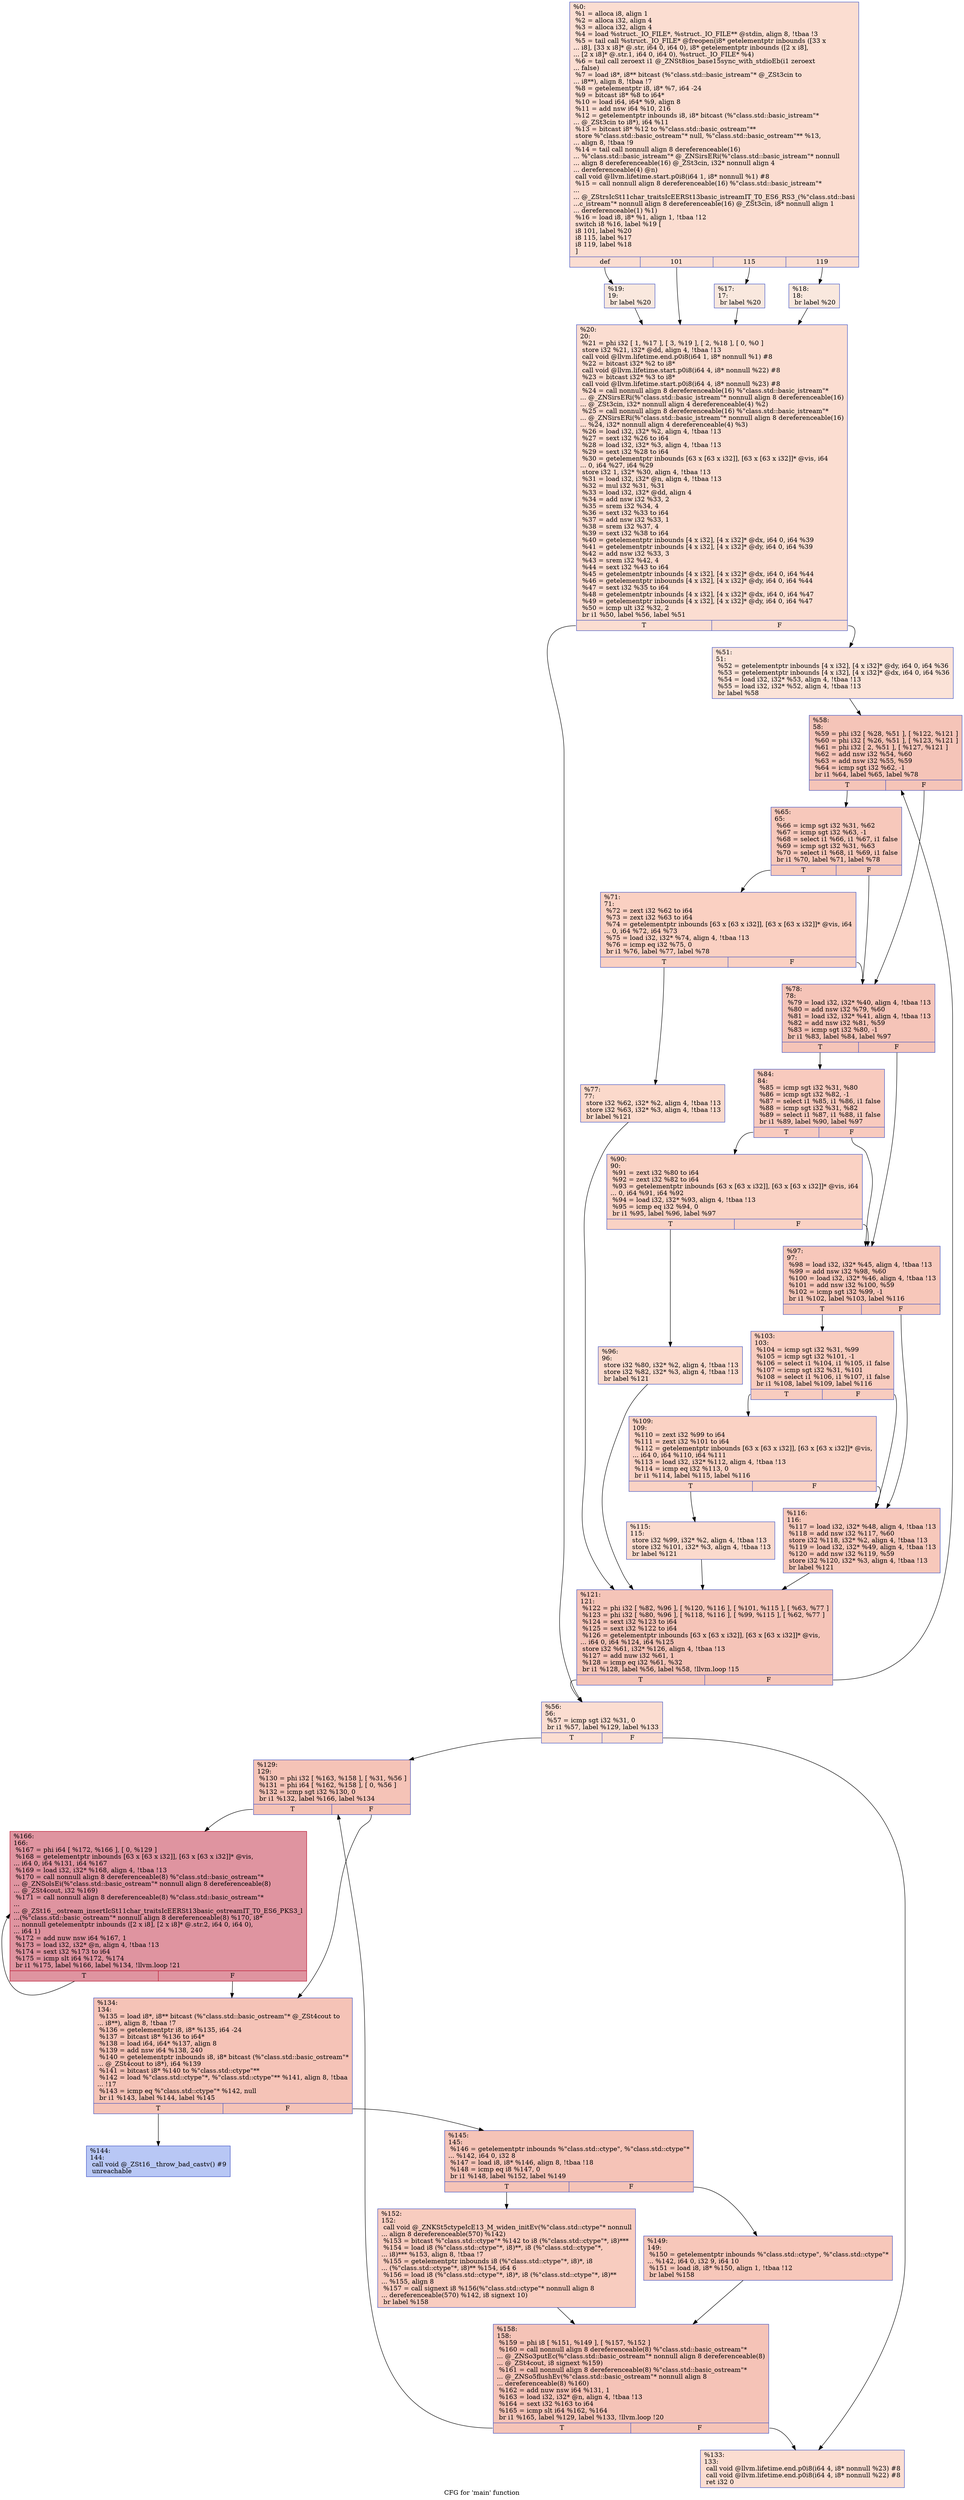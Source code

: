 digraph "CFG for 'main' function" {
	label="CFG for 'main' function";

	Node0x5556a9df9b70 [shape=record,color="#3d50c3ff", style=filled, fillcolor="#f7b39670",label="{%0:\l  %1 = alloca i8, align 1\l  %2 = alloca i32, align 4\l  %3 = alloca i32, align 4\l  %4 = load %struct._IO_FILE*, %struct._IO_FILE** @stdin, align 8, !tbaa !3\l  %5 = tail call %struct._IO_FILE* @freopen(i8* getelementptr inbounds ([33 x\l... i8], [33 x i8]* @.str, i64 0, i64 0), i8* getelementptr inbounds ([2 x i8],\l... [2 x i8]* @.str.1, i64 0, i64 0), %struct._IO_FILE* %4)\l  %6 = tail call zeroext i1 @_ZNSt8ios_base15sync_with_stdioEb(i1 zeroext\l... false)\l  %7 = load i8*, i8** bitcast (%\"class.std::basic_istream\"* @_ZSt3cin to\l... i8**), align 8, !tbaa !7\l  %8 = getelementptr i8, i8* %7, i64 -24\l  %9 = bitcast i8* %8 to i64*\l  %10 = load i64, i64* %9, align 8\l  %11 = add nsw i64 %10, 216\l  %12 = getelementptr inbounds i8, i8* bitcast (%\"class.std::basic_istream\"*\l... @_ZSt3cin to i8*), i64 %11\l  %13 = bitcast i8* %12 to %\"class.std::basic_ostream\"**\l  store %\"class.std::basic_ostream\"* null, %\"class.std::basic_ostream\"** %13,\l... align 8, !tbaa !9\l  %14 = tail call nonnull align 8 dereferenceable(16)\l... %\"class.std::basic_istream\"* @_ZNSirsERi(%\"class.std::basic_istream\"* nonnull\l... align 8 dereferenceable(16) @_ZSt3cin, i32* nonnull align 4\l... dereferenceable(4) @n)\l  call void @llvm.lifetime.start.p0i8(i64 1, i8* nonnull %1) #8\l  %15 = call nonnull align 8 dereferenceable(16) %\"class.std::basic_istream\"*\l...\l... @_ZStrsIcSt11char_traitsIcEERSt13basic_istreamIT_T0_ES6_RS3_(%\"class.std::basi\l...c_istream\"* nonnull align 8 dereferenceable(16) @_ZSt3cin, i8* nonnull align 1\l... dereferenceable(1) %1)\l  %16 = load i8, i8* %1, align 1, !tbaa !12\l  switch i8 %16, label %19 [\l    i8 101, label %20\l    i8 115, label %17\l    i8 119, label %18\l  ]\l|{<s0>def|<s1>101|<s2>115|<s3>119}}"];
	Node0x5556a9df9b70:s0 -> Node0x5556a9dfc310;
	Node0x5556a9df9b70:s1 -> Node0x5556a9dfc790;
	Node0x5556a9df9b70:s2 -> Node0x5556a9dfc850;
	Node0x5556a9df9b70:s3 -> Node0x5556a9dfc910;
	Node0x5556a9dfc850 [shape=record,color="#3d50c3ff", style=filled, fillcolor="#f2cab570",label="{%17:\l17:                                               \l  br label %20\l}"];
	Node0x5556a9dfc850 -> Node0x5556a9dfc790;
	Node0x5556a9dfc910 [shape=record,color="#3d50c3ff", style=filled, fillcolor="#f2cab570",label="{%18:\l18:                                               \l  br label %20\l}"];
	Node0x5556a9dfc910 -> Node0x5556a9dfc790;
	Node0x5556a9dfc310 [shape=record,color="#3d50c3ff", style=filled, fillcolor="#f2cab570",label="{%19:\l19:                                               \l  br label %20\l}"];
	Node0x5556a9dfc310 -> Node0x5556a9dfc790;
	Node0x5556a9dfc790 [shape=record,color="#3d50c3ff", style=filled, fillcolor="#f7b39670",label="{%20:\l20:                                               \l  %21 = phi i32 [ 1, %17 ], [ 3, %19 ], [ 2, %18 ], [ 0, %0 ]\l  store i32 %21, i32* @dd, align 4, !tbaa !13\l  call void @llvm.lifetime.end.p0i8(i64 1, i8* nonnull %1) #8\l  %22 = bitcast i32* %2 to i8*\l  call void @llvm.lifetime.start.p0i8(i64 4, i8* nonnull %22) #8\l  %23 = bitcast i32* %3 to i8*\l  call void @llvm.lifetime.start.p0i8(i64 4, i8* nonnull %23) #8\l  %24 = call nonnull align 8 dereferenceable(16) %\"class.std::basic_istream\"*\l... @_ZNSirsERi(%\"class.std::basic_istream\"* nonnull align 8 dereferenceable(16)\l... @_ZSt3cin, i32* nonnull align 4 dereferenceable(4) %2)\l  %25 = call nonnull align 8 dereferenceable(16) %\"class.std::basic_istream\"*\l... @_ZNSirsERi(%\"class.std::basic_istream\"* nonnull align 8 dereferenceable(16)\l... %24, i32* nonnull align 4 dereferenceable(4) %3)\l  %26 = load i32, i32* %2, align 4, !tbaa !13\l  %27 = sext i32 %26 to i64\l  %28 = load i32, i32* %3, align 4, !tbaa !13\l  %29 = sext i32 %28 to i64\l  %30 = getelementptr inbounds [63 x [63 x i32]], [63 x [63 x i32]]* @vis, i64\l... 0, i64 %27, i64 %29\l  store i32 1, i32* %30, align 4, !tbaa !13\l  %31 = load i32, i32* @n, align 4, !tbaa !13\l  %32 = mul i32 %31, %31\l  %33 = load i32, i32* @dd, align 4\l  %34 = add nsw i32 %33, 2\l  %35 = srem i32 %34, 4\l  %36 = sext i32 %33 to i64\l  %37 = add nsw i32 %33, 1\l  %38 = srem i32 %37, 4\l  %39 = sext i32 %38 to i64\l  %40 = getelementptr inbounds [4 x i32], [4 x i32]* @dx, i64 0, i64 %39\l  %41 = getelementptr inbounds [4 x i32], [4 x i32]* @dy, i64 0, i64 %39\l  %42 = add nsw i32 %33, 3\l  %43 = srem i32 %42, 4\l  %44 = sext i32 %43 to i64\l  %45 = getelementptr inbounds [4 x i32], [4 x i32]* @dx, i64 0, i64 %44\l  %46 = getelementptr inbounds [4 x i32], [4 x i32]* @dy, i64 0, i64 %44\l  %47 = sext i32 %35 to i64\l  %48 = getelementptr inbounds [4 x i32], [4 x i32]* @dx, i64 0, i64 %47\l  %49 = getelementptr inbounds [4 x i32], [4 x i32]* @dy, i64 0, i64 %47\l  %50 = icmp ult i32 %32, 2\l  br i1 %50, label %56, label %51\l|{<s0>T|<s1>F}}"];
	Node0x5556a9dfc790:s0 -> Node0x5556a9dfe630;
	Node0x5556a9dfc790:s1 -> Node0x5556a9dfe680;
	Node0x5556a9dfe680 [shape=record,color="#3d50c3ff", style=filled, fillcolor="#f6bfa670",label="{%51:\l51:                                               \l  %52 = getelementptr inbounds [4 x i32], [4 x i32]* @dy, i64 0, i64 %36\l  %53 = getelementptr inbounds [4 x i32], [4 x i32]* @dx, i64 0, i64 %36\l  %54 = load i32, i32* %53, align 4, !tbaa !13\l  %55 = load i32, i32* %52, align 4, !tbaa !13\l  br label %58\l}"];
	Node0x5556a9dfe680 -> Node0x5556a9dfe9e0;
	Node0x5556a9dfe630 [shape=record,color="#3d50c3ff", style=filled, fillcolor="#f7b39670",label="{%56:\l56:                                               \l  %57 = icmp sgt i32 %31, 0\l  br i1 %57, label %129, label %133\l|{<s0>T|<s1>F}}"];
	Node0x5556a9dfe630:s0 -> Node0x5556a9dfeb30;
	Node0x5556a9dfe630:s1 -> Node0x5556a9dfeb80;
	Node0x5556a9dfe9e0 [shape=record,color="#3d50c3ff", style=filled, fillcolor="#e97a5f70",label="{%58:\l58:                                               \l  %59 = phi i32 [ %28, %51 ], [ %122, %121 ]\l  %60 = phi i32 [ %26, %51 ], [ %123, %121 ]\l  %61 = phi i32 [ 2, %51 ], [ %127, %121 ]\l  %62 = add nsw i32 %54, %60\l  %63 = add nsw i32 %55, %59\l  %64 = icmp sgt i32 %62, -1\l  br i1 %64, label %65, label %78\l|{<s0>T|<s1>F}}"];
	Node0x5556a9dfe9e0:s0 -> Node0x5556a9dff580;
	Node0x5556a9dfe9e0:s1 -> Node0x5556a9dff610;
	Node0x5556a9dff580 [shape=record,color="#3d50c3ff", style=filled, fillcolor="#ed836670",label="{%65:\l65:                                               \l  %66 = icmp sgt i32 %31, %62\l  %67 = icmp sgt i32 %63, -1\l  %68 = select i1 %66, i1 %67, i1 false\l  %69 = icmp sgt i32 %31, %63\l  %70 = select i1 %68, i1 %69, i1 false\l  br i1 %70, label %71, label %78\l|{<s0>T|<s1>F}}"];
	Node0x5556a9dff580:s0 -> Node0x5556a9dffa60;
	Node0x5556a9dff580:s1 -> Node0x5556a9dff610;
	Node0x5556a9dffa60 [shape=record,color="#3d50c3ff", style=filled, fillcolor="#f3947570",label="{%71:\l71:                                               \l  %72 = zext i32 %62 to i64\l  %73 = zext i32 %63 to i64\l  %74 = getelementptr inbounds [63 x [63 x i32]], [63 x [63 x i32]]* @vis, i64\l... 0, i64 %72, i64 %73\l  %75 = load i32, i32* %74, align 4, !tbaa !13\l  %76 = icmp eq i32 %75, 0\l  br i1 %76, label %77, label %78\l|{<s0>T|<s1>F}}"];
	Node0x5556a9dffa60:s0 -> Node0x5556a9dffd40;
	Node0x5556a9dffa60:s1 -> Node0x5556a9dff610;
	Node0x5556a9dffd40 [shape=record,color="#3d50c3ff", style=filled, fillcolor="#f7a88970",label="{%77:\l77:                                               \l  store i32 %62, i32* %2, align 4, !tbaa !13\l  store i32 %63, i32* %3, align 4, !tbaa !13\l  br label %121\l}"];
	Node0x5556a9dffd40 -> Node0x5556a9dfec80;
	Node0x5556a9dff610 [shape=record,color="#3d50c3ff", style=filled, fillcolor="#e97a5f70",label="{%78:\l78:                                               \l  %79 = load i32, i32* %40, align 4, !tbaa !13\l  %80 = add nsw i32 %79, %60\l  %81 = load i32, i32* %41, align 4, !tbaa !13\l  %82 = add nsw i32 %81, %59\l  %83 = icmp sgt i32 %80, -1\l  br i1 %83, label %84, label %97\l|{<s0>T|<s1>F}}"];
	Node0x5556a9dff610:s0 -> Node0x5556a9e00260;
	Node0x5556a9dff610:s1 -> Node0x5556a9e002b0;
	Node0x5556a9e00260 [shape=record,color="#3d50c3ff", style=filled, fillcolor="#ef886b70",label="{%84:\l84:                                               \l  %85 = icmp sgt i32 %31, %80\l  %86 = icmp sgt i32 %82, -1\l  %87 = select i1 %85, i1 %86, i1 false\l  %88 = icmp sgt i32 %31, %82\l  %89 = select i1 %87, i1 %88, i1 false\l  br i1 %89, label %90, label %97\l|{<s0>T|<s1>F}}"];
	Node0x5556a9e00260:s0 -> Node0x5556a9e006c0;
	Node0x5556a9e00260:s1 -> Node0x5556a9e002b0;
	Node0x5556a9e006c0 [shape=record,color="#3d50c3ff", style=filled, fillcolor="#f4987a70",label="{%90:\l90:                                               \l  %91 = zext i32 %80 to i64\l  %92 = zext i32 %82 to i64\l  %93 = getelementptr inbounds [63 x [63 x i32]], [63 x [63 x i32]]* @vis, i64\l... 0, i64 %91, i64 %92\l  %94 = load i32, i32* %93, align 4, !tbaa !13\l  %95 = icmp eq i32 %94, 0\l  br i1 %95, label %96, label %97\l|{<s0>T|<s1>F}}"];
	Node0x5556a9e006c0:s0 -> Node0x5556a9e009a0;
	Node0x5556a9e006c0:s1 -> Node0x5556a9e002b0;
	Node0x5556a9e009a0 [shape=record,color="#3d50c3ff", style=filled, fillcolor="#f7ac8e70",label="{%96:\l96:                                               \l  store i32 %80, i32* %2, align 4, !tbaa !13\l  store i32 %82, i32* %3, align 4, !tbaa !13\l  br label %121\l}"];
	Node0x5556a9e009a0 -> Node0x5556a9dfec80;
	Node0x5556a9e002b0 [shape=record,color="#3d50c3ff", style=filled, fillcolor="#ec7f6370",label="{%97:\l97:                                               \l  %98 = load i32, i32* %45, align 4, !tbaa !13\l  %99 = add nsw i32 %98, %60\l  %100 = load i32, i32* %46, align 4, !tbaa !13\l  %101 = add nsw i32 %100, %59\l  %102 = icmp sgt i32 %99, -1\l  br i1 %102, label %103, label %116\l|{<s0>T|<s1>F}}"];
	Node0x5556a9e002b0:s0 -> Node0x5556a9e00ec0;
	Node0x5556a9e002b0:s1 -> Node0x5556a9e00f10;
	Node0x5556a9e00ec0 [shape=record,color="#3d50c3ff", style=filled, fillcolor="#f08b6e70",label="{%103:\l103:                                              \l  %104 = icmp sgt i32 %31, %99\l  %105 = icmp sgt i32 %101, -1\l  %106 = select i1 %104, i1 %105, i1 false\l  %107 = icmp sgt i32 %31, %101\l  %108 = select i1 %106, i1 %107, i1 false\l  br i1 %108, label %109, label %116\l|{<s0>T|<s1>F}}"];
	Node0x5556a9e00ec0:s0 -> Node0x5556a9e01320;
	Node0x5556a9e00ec0:s1 -> Node0x5556a9e00f10;
	Node0x5556a9e01320 [shape=record,color="#3d50c3ff", style=filled, fillcolor="#f4987a70",label="{%109:\l109:                                              \l  %110 = zext i32 %99 to i64\l  %111 = zext i32 %101 to i64\l  %112 = getelementptr inbounds [63 x [63 x i32]], [63 x [63 x i32]]* @vis,\l... i64 0, i64 %110, i64 %111\l  %113 = load i32, i32* %112, align 4, !tbaa !13\l  %114 = icmp eq i32 %113, 0\l  br i1 %114, label %115, label %116\l|{<s0>T|<s1>F}}"];
	Node0x5556a9e01320:s0 -> Node0x5556a9e01600;
	Node0x5556a9e01320:s1 -> Node0x5556a9e00f10;
	Node0x5556a9e01600 [shape=record,color="#3d50c3ff", style=filled, fillcolor="#f7ac8e70",label="{%115:\l115:                                              \l  store i32 %99, i32* %2, align 4, !tbaa !13\l  store i32 %101, i32* %3, align 4, !tbaa !13\l  br label %121\l}"];
	Node0x5556a9e01600 -> Node0x5556a9dfec80;
	Node0x5556a9e00f10 [shape=record,color="#3d50c3ff", style=filled, fillcolor="#ed836670",label="{%116:\l116:                                              \l  %117 = load i32, i32* %48, align 4, !tbaa !13\l  %118 = add nsw i32 %117, %60\l  store i32 %118, i32* %2, align 4, !tbaa !13\l  %119 = load i32, i32* %49, align 4, !tbaa !13\l  %120 = add nsw i32 %119, %59\l  store i32 %120, i32* %3, align 4, !tbaa !13\l  br label %121\l}"];
	Node0x5556a9e00f10 -> Node0x5556a9dfec80;
	Node0x5556a9dfec80 [shape=record,color="#3d50c3ff", style=filled, fillcolor="#e97a5f70",label="{%121:\l121:                                              \l  %122 = phi i32 [ %82, %96 ], [ %120, %116 ], [ %101, %115 ], [ %63, %77 ]\l  %123 = phi i32 [ %80, %96 ], [ %118, %116 ], [ %99, %115 ], [ %62, %77 ]\l  %124 = sext i32 %123 to i64\l  %125 = sext i32 %122 to i64\l  %126 = getelementptr inbounds [63 x [63 x i32]], [63 x [63 x i32]]* @vis,\l... i64 0, i64 %124, i64 %125\l  store i32 %61, i32* %126, align 4, !tbaa !13\l  %127 = add nuw i32 %61, 1\l  %128 = icmp eq i32 %61, %32\l  br i1 %128, label %56, label %58, !llvm.loop !15\l|{<s0>T|<s1>F}}"];
	Node0x5556a9dfec80:s0 -> Node0x5556a9dfe630;
	Node0x5556a9dfec80:s1 -> Node0x5556a9dfe9e0;
	Node0x5556a9dfeb30 [shape=record,color="#3d50c3ff", style=filled, fillcolor="#e8765c70",label="{%129:\l129:                                              \l  %130 = phi i32 [ %163, %158 ], [ %31, %56 ]\l  %131 = phi i64 [ %162, %158 ], [ 0, %56 ]\l  %132 = icmp sgt i32 %130, 0\l  br i1 %132, label %166, label %134\l|{<s0>T|<s1>F}}"];
	Node0x5556a9dfeb30:s0 -> Node0x5556a9e02c30;
	Node0x5556a9dfeb30:s1 -> Node0x5556a9e02c80;
	Node0x5556a9dfeb80 [shape=record,color="#3d50c3ff", style=filled, fillcolor="#f7b39670",label="{%133:\l133:                                              \l  call void @llvm.lifetime.end.p0i8(i64 4, i8* nonnull %23) #8\l  call void @llvm.lifetime.end.p0i8(i64 4, i8* nonnull %22) #8\l  ret i32 0\l}"];
	Node0x5556a9e02c80 [shape=record,color="#3d50c3ff", style=filled, fillcolor="#e8765c70",label="{%134:\l134:                                              \l  %135 = load i8*, i8** bitcast (%\"class.std::basic_ostream\"* @_ZSt4cout to\l... i8**), align 8, !tbaa !7\l  %136 = getelementptr i8, i8* %135, i64 -24\l  %137 = bitcast i8* %136 to i64*\l  %138 = load i64, i64* %137, align 8\l  %139 = add nsw i64 %138, 240\l  %140 = getelementptr inbounds i8, i8* bitcast (%\"class.std::basic_ostream\"*\l... @_ZSt4cout to i8*), i64 %139\l  %141 = bitcast i8* %140 to %\"class.std::ctype\"**\l  %142 = load %\"class.std::ctype\"*, %\"class.std::ctype\"** %141, align 8, !tbaa\l... !17\l  %143 = icmp eq %\"class.std::ctype\"* %142, null\l  br i1 %143, label %144, label %145\l|{<s0>T|<s1>F}}"];
	Node0x5556a9e02c80:s0 -> Node0x5556a9e03c40;
	Node0x5556a9e02c80:s1 -> Node0x5556a9e03cd0;
	Node0x5556a9e03c40 [shape=record,color="#3d50c3ff", style=filled, fillcolor="#5f7fe870",label="{%144:\l144:                                              \l  call void @_ZSt16__throw_bad_castv() #9\l  unreachable\l}"];
	Node0x5556a9e03cd0 [shape=record,color="#3d50c3ff", style=filled, fillcolor="#e8765c70",label="{%145:\l145:                                              \l  %146 = getelementptr inbounds %\"class.std::ctype\", %\"class.std::ctype\"*\l... %142, i64 0, i32 8\l  %147 = load i8, i8* %146, align 8, !tbaa !18\l  %148 = icmp eq i8 %147, 0\l  br i1 %148, label %152, label %149\l|{<s0>T|<s1>F}}"];
	Node0x5556a9e03cd0:s0 -> Node0x5556a9e04320;
	Node0x5556a9e03cd0:s1 -> Node0x5556a9e043b0;
	Node0x5556a9e043b0 [shape=record,color="#3d50c3ff", style=filled, fillcolor="#ec7f6370",label="{%149:\l149:                                              \l  %150 = getelementptr inbounds %\"class.std::ctype\", %\"class.std::ctype\"*\l... %142, i64 0, i32 9, i64 10\l  %151 = load i8, i8* %150, align 1, !tbaa !12\l  br label %158\l}"];
	Node0x5556a9e043b0 -> Node0x5556a9e029f0;
	Node0x5556a9e04320 [shape=record,color="#3d50c3ff", style=filled, fillcolor="#f08b6e70",label="{%152:\l152:                                              \l  call void @_ZNKSt5ctypeIcE13_M_widen_initEv(%\"class.std::ctype\"* nonnull\l... align 8 dereferenceable(570) %142)\l  %153 = bitcast %\"class.std::ctype\"* %142 to i8 (%\"class.std::ctype\"*, i8)***\l  %154 = load i8 (%\"class.std::ctype\"*, i8)**, i8 (%\"class.std::ctype\"*,\l... i8)*** %153, align 8, !tbaa !7\l  %155 = getelementptr inbounds i8 (%\"class.std::ctype\"*, i8)*, i8\l... (%\"class.std::ctype\"*, i8)** %154, i64 6\l  %156 = load i8 (%\"class.std::ctype\"*, i8)*, i8 (%\"class.std::ctype\"*, i8)**\l... %155, align 8\l  %157 = call signext i8 %156(%\"class.std::ctype\"* nonnull align 8\l... dereferenceable(570) %142, i8 signext 10)\l  br label %158\l}"];
	Node0x5556a9e04320 -> Node0x5556a9e029f0;
	Node0x5556a9e029f0 [shape=record,color="#3d50c3ff", style=filled, fillcolor="#e8765c70",label="{%158:\l158:                                              \l  %159 = phi i8 [ %151, %149 ], [ %157, %152 ]\l  %160 = call nonnull align 8 dereferenceable(8) %\"class.std::basic_ostream\"*\l... @_ZNSo3putEc(%\"class.std::basic_ostream\"* nonnull align 8 dereferenceable(8)\l... @_ZSt4cout, i8 signext %159)\l  %161 = call nonnull align 8 dereferenceable(8) %\"class.std::basic_ostream\"*\l... @_ZNSo5flushEv(%\"class.std::basic_ostream\"* nonnull align 8\l... dereferenceable(8) %160)\l  %162 = add nuw nsw i64 %131, 1\l  %163 = load i32, i32* @n, align 4, !tbaa !13\l  %164 = sext i32 %163 to i64\l  %165 = icmp slt i64 %162, %164\l  br i1 %165, label %129, label %133, !llvm.loop !20\l|{<s0>T|<s1>F}}"];
	Node0x5556a9e029f0:s0 -> Node0x5556a9dfeb30;
	Node0x5556a9e029f0:s1 -> Node0x5556a9dfeb80;
	Node0x5556a9e02c30 [shape=record,color="#b70d28ff", style=filled, fillcolor="#b70d2870",label="{%166:\l166:                                              \l  %167 = phi i64 [ %172, %166 ], [ 0, %129 ]\l  %168 = getelementptr inbounds [63 x [63 x i32]], [63 x [63 x i32]]* @vis,\l... i64 0, i64 %131, i64 %167\l  %169 = load i32, i32* %168, align 4, !tbaa !13\l  %170 = call nonnull align 8 dereferenceable(8) %\"class.std::basic_ostream\"*\l... @_ZNSolsEi(%\"class.std::basic_ostream\"* nonnull align 8 dereferenceable(8)\l... @_ZSt4cout, i32 %169)\l  %171 = call nonnull align 8 dereferenceable(8) %\"class.std::basic_ostream\"*\l...\l... @_ZSt16__ostream_insertIcSt11char_traitsIcEERSt13basic_ostreamIT_T0_ES6_PKS3_l\l...(%\"class.std::basic_ostream\"* nonnull align 8 dereferenceable(8) %170, i8*\l... nonnull getelementptr inbounds ([2 x i8], [2 x i8]* @.str.2, i64 0, i64 0),\l... i64 1)\l  %172 = add nuw nsw i64 %167, 1\l  %173 = load i32, i32* @n, align 4, !tbaa !13\l  %174 = sext i32 %173 to i64\l  %175 = icmp slt i64 %172, %174\l  br i1 %175, label %166, label %134, !llvm.loop !21\l|{<s0>T|<s1>F}}"];
	Node0x5556a9e02c30:s0 -> Node0x5556a9e02c30;
	Node0x5556a9e02c30:s1 -> Node0x5556a9e02c80;
}
